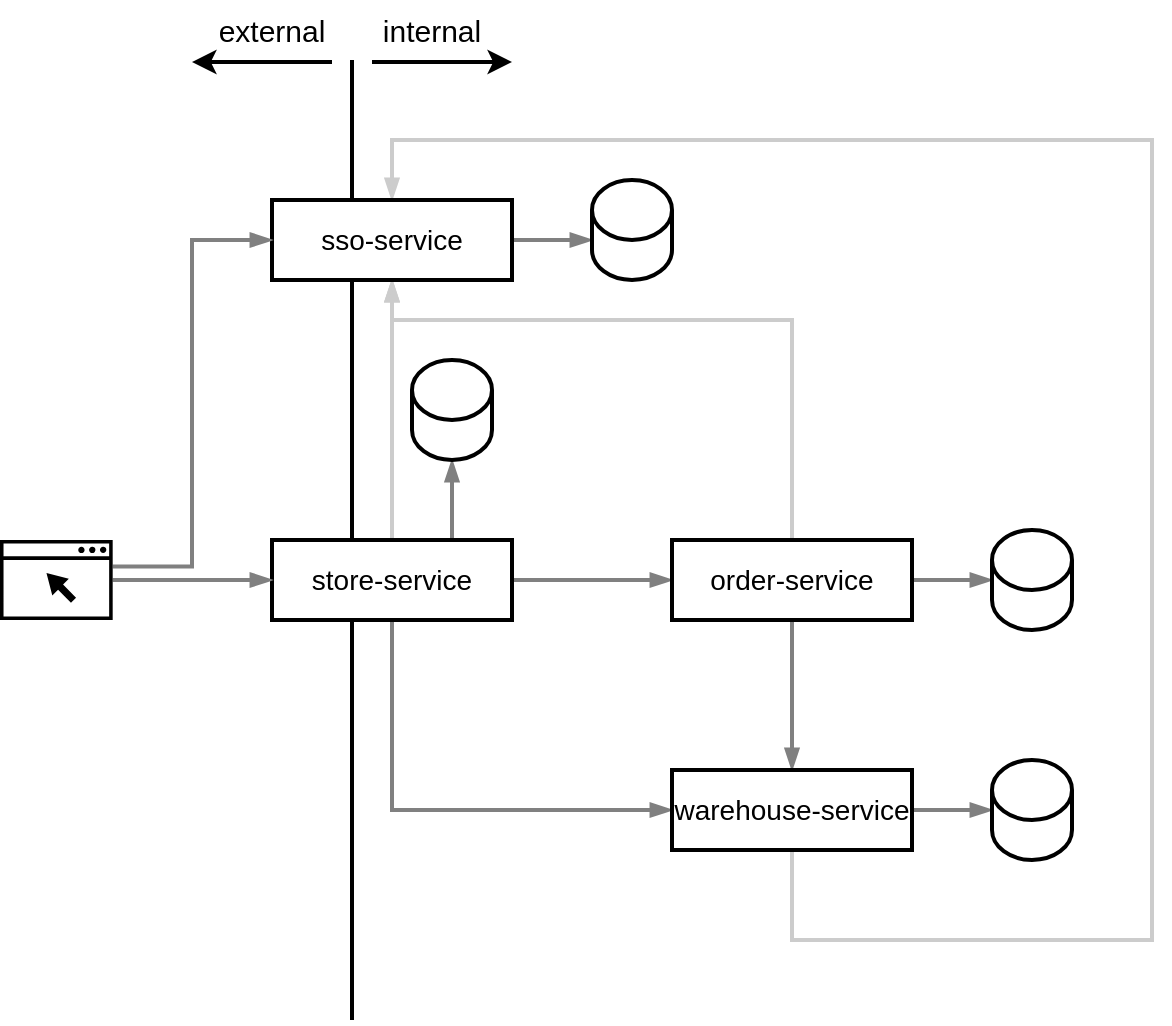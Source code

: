 <mxfile version="18.0.7" type="device"><diagram id="QrvWrMcwVPyudOBzngqU" name="Page-1"><mxGraphModel dx="885" dy="670" grid="1" gridSize="10" guides="1" tooltips="1" connect="1" arrows="1" fold="1" page="1" pageScale="1" pageWidth="827" pageHeight="1169" math="0" shadow="0"><root><mxCell id="0"/><mxCell id="1" parent="0"/><mxCell id="0t4OECwCunKYwCu-zDjn-17" value="" style="endArrow=none;html=1;rounded=0;strokeColor=#000000;strokeWidth=2;" edge="1" parent="1"><mxGeometry width="50" height="50" relative="1" as="geometry"><mxPoint x="240" y="560" as="sourcePoint"/><mxPoint x="240" y="80" as="targetPoint"/></mxGeometry></mxCell><mxCell id="sW7NqppY5vlkZR9xaWPp-5" style="edgeStyle=orthogonalEdgeStyle;rounded=0;orthogonalLoop=1;jettySize=auto;html=1;exitX=0.5;exitY=1;exitDx=0;exitDy=0;entryX=0;entryY=0.5;entryDx=0;entryDy=0;fontSize=14;strokeWidth=2;endArrow=blockThin;endFill=1;strokeColor=#808080;" parent="1" source="sW7NqppY5vlkZR9xaWPp-1" target="sW7NqppY5vlkZR9xaWPp-4" edge="1"><mxGeometry relative="1" as="geometry"/></mxCell><mxCell id="sW7NqppY5vlkZR9xaWPp-6" style="edgeStyle=orthogonalEdgeStyle;rounded=0;orthogonalLoop=1;jettySize=auto;html=1;exitX=1;exitY=0.5;exitDx=0;exitDy=0;entryX=0;entryY=0.5;entryDx=0;entryDy=0;fontSize=14;strokeWidth=2;endArrow=blockThin;endFill=1;strokeColor=#808080;" parent="1" source="sW7NqppY5vlkZR9xaWPp-1" target="sW7NqppY5vlkZR9xaWPp-2" edge="1"><mxGeometry relative="1" as="geometry"/></mxCell><mxCell id="0t4OECwCunKYwCu-zDjn-2" style="edgeStyle=orthogonalEdgeStyle;rounded=0;orthogonalLoop=1;jettySize=auto;html=1;exitX=0.5;exitY=0;exitDx=0;exitDy=0;entryX=0.5;entryY=1;entryDx=0;entryDy=0;strokeWidth=2;strokeColor=#CCCCCC;endArrow=blockThin;endFill=1;" edge="1" parent="1" source="sW7NqppY5vlkZR9xaWPp-1" target="0t4OECwCunKYwCu-zDjn-1"><mxGeometry relative="1" as="geometry"><Array as="points"/></mxGeometry></mxCell><mxCell id="0t4OECwCunKYwCu-zDjn-12" style="edgeStyle=orthogonalEdgeStyle;rounded=0;orthogonalLoop=1;jettySize=auto;html=1;exitX=0.75;exitY=0;exitDx=0;exitDy=0;entryX=0.5;entryY=1;entryDx=0;entryDy=0;entryPerimeter=0;endArrow=blockThin;endFill=1;strokeColor=#808080;strokeWidth=2;" edge="1" parent="1" source="sW7NqppY5vlkZR9xaWPp-1" target="0t4OECwCunKYwCu-zDjn-11"><mxGeometry relative="1" as="geometry"/></mxCell><mxCell id="sW7NqppY5vlkZR9xaWPp-1" value="store-service" style="rounded=0;whiteSpace=wrap;html=1;fillColor=default;fontSize=14;strokeWidth=2;" parent="1" vertex="1"><mxGeometry x="200" y="320" width="120" height="40" as="geometry"/></mxCell><mxCell id="sW7NqppY5vlkZR9xaWPp-8" style="edgeStyle=orthogonalEdgeStyle;rounded=0;orthogonalLoop=1;jettySize=auto;html=1;exitX=0.5;exitY=1;exitDx=0;exitDy=0;entryX=0.5;entryY=0;entryDx=0;entryDy=0;fontSize=14;strokeWidth=2;endArrow=blockThin;endFill=1;strokeColor=#808080;" parent="1" source="sW7NqppY5vlkZR9xaWPp-2" target="sW7NqppY5vlkZR9xaWPp-4" edge="1"><mxGeometry relative="1" as="geometry"><Array as="points"><mxPoint x="460" y="400"/><mxPoint x="460" y="400"/></Array></mxGeometry></mxCell><mxCell id="sW7NqppY5vlkZR9xaWPp-16" style="edgeStyle=orthogonalEdgeStyle;rounded=0;orthogonalLoop=1;jettySize=auto;html=1;exitX=1;exitY=0.5;exitDx=0;exitDy=0;entryX=0;entryY=0.5;entryDx=0;entryDy=0;entryPerimeter=0;fontSize=14;strokeWidth=2;endArrow=blockThin;endFill=1;strokeColor=#808080;" parent="1" source="sW7NqppY5vlkZR9xaWPp-2" target="sW7NqppY5vlkZR9xaWPp-11" edge="1"><mxGeometry relative="1" as="geometry"/></mxCell><mxCell id="0t4OECwCunKYwCu-zDjn-3" style="edgeStyle=orthogonalEdgeStyle;rounded=0;orthogonalLoop=1;jettySize=auto;html=1;exitX=0.5;exitY=0;exitDx=0;exitDy=0;entryX=0.5;entryY=1;entryDx=0;entryDy=0;strokeWidth=2;strokeColor=#CCCCCC;endArrow=blockThin;endFill=1;" edge="1" parent="1" source="sW7NqppY5vlkZR9xaWPp-2" target="0t4OECwCunKYwCu-zDjn-1"><mxGeometry relative="1" as="geometry"><Array as="points"><mxPoint x="460" y="210"/><mxPoint x="260" y="210"/></Array></mxGeometry></mxCell><mxCell id="sW7NqppY5vlkZR9xaWPp-2" value="order-service" style="rounded=0;whiteSpace=wrap;html=1;fillColor=default;fontSize=14;strokeWidth=2;" parent="1" vertex="1"><mxGeometry x="400" y="320" width="120" height="40" as="geometry"/></mxCell><mxCell id="sW7NqppY5vlkZR9xaWPp-18" style="edgeStyle=orthogonalEdgeStyle;rounded=0;orthogonalLoop=1;jettySize=auto;html=1;exitX=1;exitY=0.5;exitDx=0;exitDy=0;entryX=0;entryY=0.5;entryDx=0;entryDy=0;entryPerimeter=0;fontSize=14;strokeWidth=2;endArrow=blockThin;endFill=1;strokeColor=#808080;" parent="1" source="sW7NqppY5vlkZR9xaWPp-4" target="sW7NqppY5vlkZR9xaWPp-17" edge="1"><mxGeometry relative="1" as="geometry"/></mxCell><mxCell id="0t4OECwCunKYwCu-zDjn-5" style="edgeStyle=orthogonalEdgeStyle;rounded=0;orthogonalLoop=1;jettySize=auto;html=1;exitX=0.5;exitY=1;exitDx=0;exitDy=0;entryX=0.5;entryY=0;entryDx=0;entryDy=0;strokeWidth=2;strokeColor=#CCCCCC;endArrow=blockThin;endFill=1;" edge="1" parent="1" source="sW7NqppY5vlkZR9xaWPp-4" target="0t4OECwCunKYwCu-zDjn-1"><mxGeometry relative="1" as="geometry"><Array as="points"><mxPoint x="460" y="520"/><mxPoint x="640" y="520"/><mxPoint x="640" y="120"/><mxPoint x="260" y="120"/></Array></mxGeometry></mxCell><mxCell id="sW7NqppY5vlkZR9xaWPp-4" value="warehouse-service" style="rounded=0;whiteSpace=wrap;html=1;fillColor=default;fontSize=14;strokeWidth=2;" parent="1" vertex="1"><mxGeometry x="400" y="435" width="120" height="40" as="geometry"/></mxCell><mxCell id="sW7NqppY5vlkZR9xaWPp-11" value="" style="shape=cylinder3;whiteSpace=wrap;html=1;boundedLbl=1;backgroundOutline=1;size=15;fontSize=14;fillColor=default;strokeWidth=2;" parent="1" vertex="1"><mxGeometry x="560" y="315" width="40" height="50" as="geometry"/></mxCell><mxCell id="sW7NqppY5vlkZR9xaWPp-17" value="" style="shape=cylinder3;whiteSpace=wrap;html=1;boundedLbl=1;backgroundOutline=1;size=15;fontSize=14;fillColor=default;strokeWidth=2;" parent="1" vertex="1"><mxGeometry x="560" y="430" width="40" height="50" as="geometry"/></mxCell><mxCell id="0t4OECwCunKYwCu-zDjn-15" style="edgeStyle=orthogonalEdgeStyle;rounded=0;orthogonalLoop=1;jettySize=auto;html=1;exitX=1;exitY=0.5;exitDx=0;exitDy=0;entryX=0;entryY=0;entryDx=0;entryDy=30;entryPerimeter=0;endArrow=blockThin;endFill=1;strokeColor=#808080;strokeWidth=2;" edge="1" parent="1" source="0t4OECwCunKYwCu-zDjn-1" target="0t4OECwCunKYwCu-zDjn-14"><mxGeometry relative="1" as="geometry"/></mxCell><mxCell id="0t4OECwCunKYwCu-zDjn-1" value="sso-service" style="rounded=0;whiteSpace=wrap;html=1;fillColor=default;fontSize=14;strokeWidth=2;" vertex="1" parent="1"><mxGeometry x="200" y="150" width="120" height="40" as="geometry"/></mxCell><mxCell id="0t4OECwCunKYwCu-zDjn-10" style="edgeStyle=orthogonalEdgeStyle;rounded=0;orthogonalLoop=1;jettySize=auto;html=1;entryX=0;entryY=0.5;entryDx=0;entryDy=0;endArrow=blockThin;endFill=1;strokeColor=#808080;strokeWidth=2;" edge="1" parent="1" source="0t4OECwCunKYwCu-zDjn-9" target="sW7NqppY5vlkZR9xaWPp-1"><mxGeometry relative="1" as="geometry"/></mxCell><mxCell id="0t4OECwCunKYwCu-zDjn-16" style="edgeStyle=orthogonalEdgeStyle;rounded=0;orthogonalLoop=1;jettySize=auto;html=1;exitX=1;exitY=0.33;exitDx=0;exitDy=0;exitPerimeter=0;endArrow=blockThin;endFill=1;strokeColor=#808080;strokeWidth=2;" edge="1" parent="1" source="0t4OECwCunKYwCu-zDjn-9"><mxGeometry relative="1" as="geometry"><mxPoint x="200" y="170" as="targetPoint"/><Array as="points"><mxPoint x="160" y="333"/><mxPoint x="160" y="170"/><mxPoint x="200" y="170"/></Array></mxGeometry></mxCell><mxCell id="0t4OECwCunKYwCu-zDjn-9" value="" style="sketch=0;pointerEvents=1;shadow=0;dashed=0;html=1;strokeColor=none;fillColor=#000000;aspect=fixed;labelPosition=center;verticalLabelPosition=bottom;verticalAlign=top;align=center;outlineConnect=0;shape=mxgraph.vvd.web_browser;points=[[1,0.33,0,0,0],[1,0.5,0,0,0],[1,0.67,0,0,0]];labelBackgroundColor=default;" vertex="1" parent="1"><mxGeometry x="64" y="320" width="56.34" height="40" as="geometry"/></mxCell><mxCell id="0t4OECwCunKYwCu-zDjn-11" value="" style="shape=cylinder3;whiteSpace=wrap;html=1;boundedLbl=1;backgroundOutline=1;size=15;fontSize=14;fillColor=none;strokeWidth=2;" vertex="1" parent="1"><mxGeometry x="270" y="230" width="40" height="50" as="geometry"/></mxCell><mxCell id="0t4OECwCunKYwCu-zDjn-14" value="" style="shape=cylinder3;whiteSpace=wrap;html=1;boundedLbl=1;backgroundOutline=1;size=15;fontSize=14;fillColor=default;strokeWidth=2;" vertex="1" parent="1"><mxGeometry x="360" y="140" width="40" height="50" as="geometry"/></mxCell><mxCell id="0t4OECwCunKYwCu-zDjn-18" value="" style="endArrow=classic;html=1;rounded=0;strokeColor=#000000;strokeWidth=2;" edge="1" parent="1"><mxGeometry width="50" height="50" relative="1" as="geometry"><mxPoint x="250" y="81" as="sourcePoint"/><mxPoint x="320" y="81" as="targetPoint"/></mxGeometry></mxCell><mxCell id="0t4OECwCunKYwCu-zDjn-19" value="" style="endArrow=classic;html=1;rounded=0;strokeColor=#000000;strokeWidth=2;" edge="1" parent="1"><mxGeometry width="50" height="50" relative="1" as="geometry"><mxPoint x="230" y="81" as="sourcePoint"/><mxPoint x="160" y="81" as="targetPoint"/></mxGeometry></mxCell><mxCell id="0t4OECwCunKYwCu-zDjn-20" value="internal" style="text;html=1;strokeColor=none;fillColor=none;align=center;verticalAlign=middle;whiteSpace=wrap;rounded=0;fontSize=15;" vertex="1" parent="1"><mxGeometry x="240" y="50" width="80" height="30" as="geometry"/></mxCell><mxCell id="0t4OECwCunKYwCu-zDjn-21" value="external" style="text;html=1;strokeColor=none;fillColor=none;align=center;verticalAlign=middle;whiteSpace=wrap;rounded=0;fontSize=15;" vertex="1" parent="1"><mxGeometry x="160" y="50" width="80" height="30" as="geometry"/></mxCell></root></mxGraphModel></diagram></mxfile>
